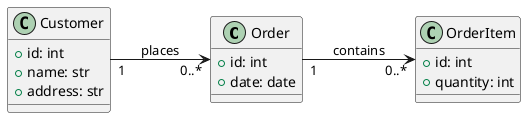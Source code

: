 @startuml association
left to right direction

class Order {
  + id: int
  + date: date
}

class Customer {
  + id: int
  + name: str
  + address: str
}

class OrderItem {
  + id: int
  + quantity: int
}

Customer "1" --> "0..*" Order: places
Order "1" --> "0..*" OrderItem: contains
@enduml
